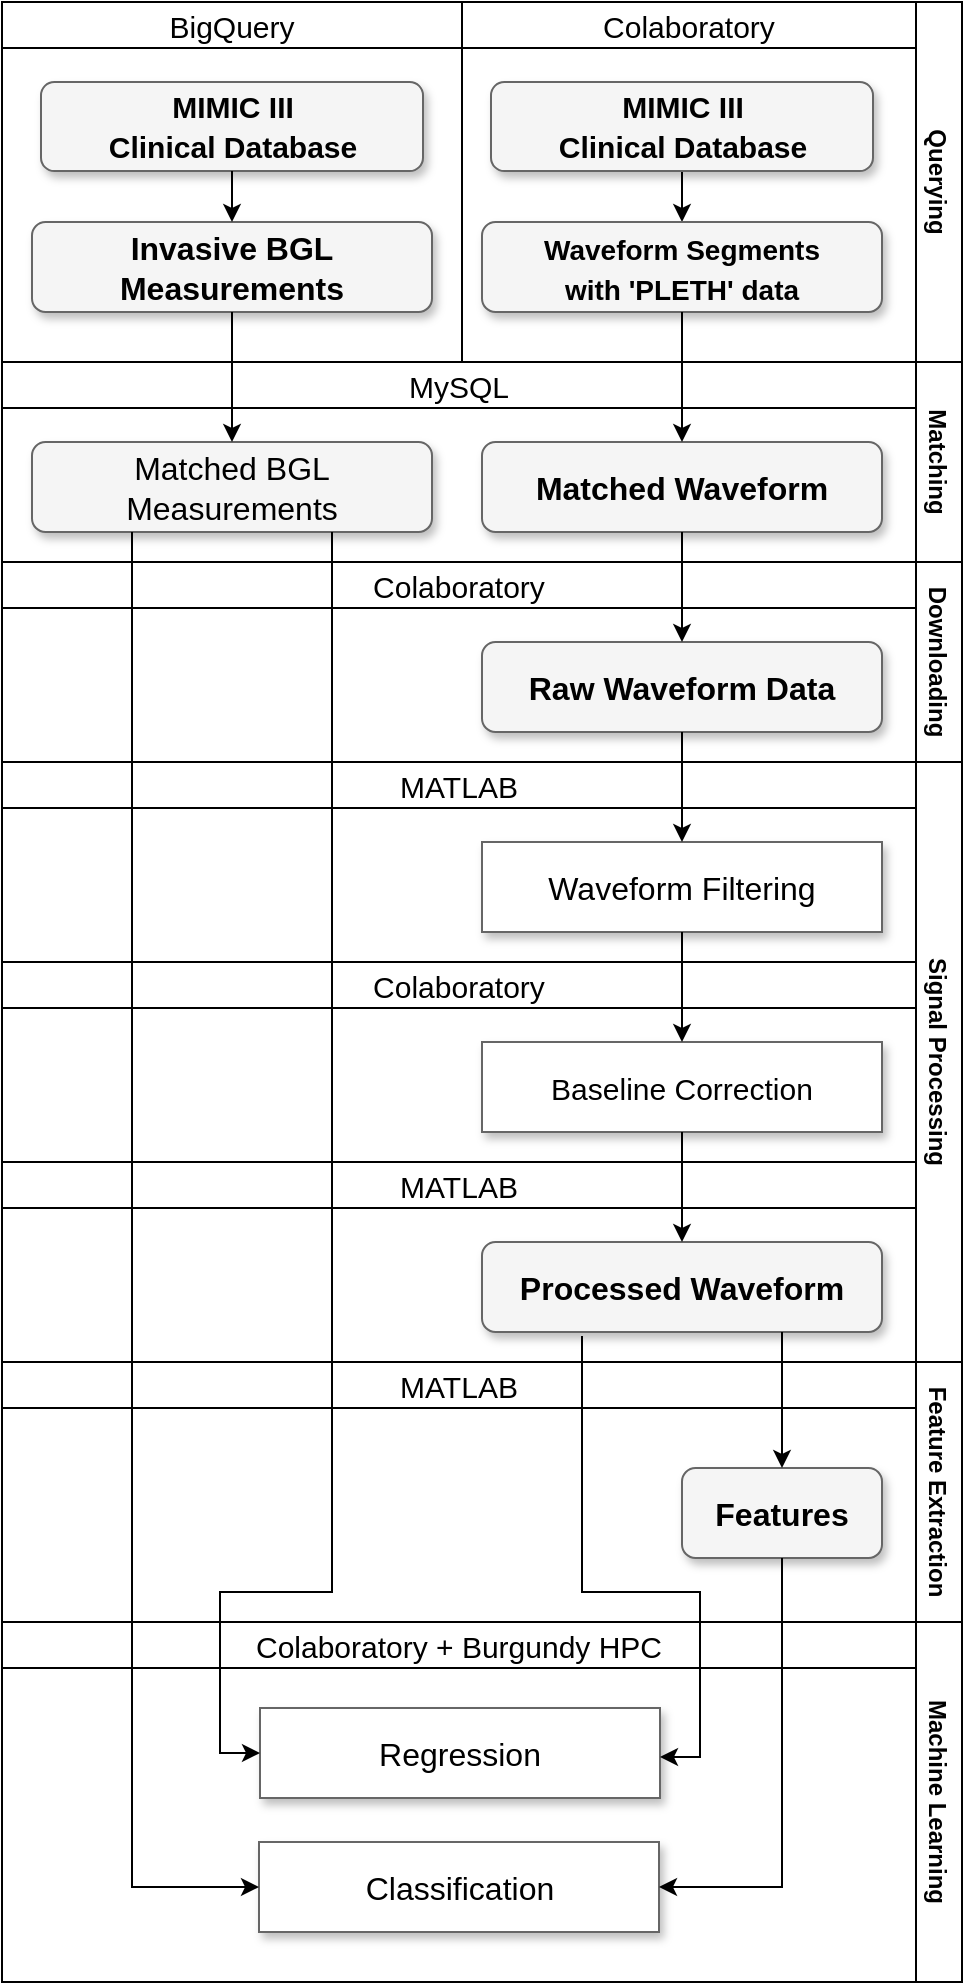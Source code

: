 <mxfile version="18.0.2" type="github">
  <diagram name="Page-1" id="e7e014a7-5840-1c2e-5031-d8a46d1fe8dd">
    <mxGraphModel dx="1422" dy="1620" grid="1" gridSize="10" guides="1" tooltips="1" connect="1" arrows="1" fold="1" page="1" pageScale="1" pageWidth="1169" pageHeight="826" background="none" math="0" shadow="0">
      <root>
        <mxCell id="0" />
        <mxCell id="1" parent="0" />
        <mxCell id="XczygdeK2oJh0JfADrBz-80" value="MySQL" style="swimlane;rounded=0;fontSize=15;fillColor=#FFFFFF;startSize=23;fontStyle=0" vertex="1" parent="1">
          <mxGeometry x="290" y="120" width="457" height="100" as="geometry" />
        </mxCell>
        <mxCell id="XczygdeK2oJh0JfADrBz-41" value="Querying" style="swimlane;horizontal=0;rotation=-180;fontStyle=1" vertex="1" parent="1">
          <mxGeometry x="290" y="-60" width="480" height="180" as="geometry" />
        </mxCell>
        <mxCell id="XczygdeK2oJh0JfADrBz-75" value="Colaboratory" style="swimlane;rounded=0;fontSize=15;fillColor=#FFFFFF;startSize=23;fontStyle=0" vertex="1" parent="XczygdeK2oJh0JfADrBz-41">
          <mxGeometry x="230" width="227" height="180" as="geometry" />
        </mxCell>
        <mxCell id="XczygdeK2oJh0JfADrBz-79" value="" style="edgeStyle=orthogonalEdgeStyle;rounded=0;orthogonalLoop=1;jettySize=auto;html=1;fontSize=15;" edge="1" parent="XczygdeK2oJh0JfADrBz-75" source="XczygdeK2oJh0JfADrBz-77" target="XczygdeK2oJh0JfADrBz-49">
          <mxGeometry relative="1" as="geometry" />
        </mxCell>
        <mxCell id="XczygdeK2oJh0JfADrBz-77" value="&lt;b style=&quot;font-size: 15px;&quot;&gt;&lt;font style=&quot;font-size: 15px;&quot;&gt;MIMIC III&lt;br&gt;Clinical Database&lt;/font&gt;&lt;/b&gt;" style="whiteSpace=wrap;html=1;rounded=1;shadow=1;strokeWidth=1;fontSize=16;align=center;fillColor=#F5F5F5;strokeColor=#666666;" vertex="1" parent="XczygdeK2oJh0JfADrBz-75">
          <mxGeometry x="14.5" y="40" width="191" height="44.5" as="geometry" />
        </mxCell>
        <mxCell id="XczygdeK2oJh0JfADrBz-49" value="&lt;font style=&quot;font-size: 14px;&quot;&gt;Waveform Segments &lt;br&gt;with &#39;PLETH&#39; data&lt;/font&gt;" style="whiteSpace=wrap;html=1;rounded=1;shadow=1;strokeWidth=1;fontSize=16;align=center;fillColor=#F5F5F5;strokeColor=#666666;fontStyle=1" vertex="1" parent="XczygdeK2oJh0JfADrBz-75">
          <mxGeometry x="10" y="110" width="200" height="45" as="geometry" />
        </mxCell>
        <mxCell id="XczygdeK2oJh0JfADrBz-74" value="BigQuery" style="swimlane;rounded=0;fontSize=15;fillColor=#FFFFFF;startSize=23;fontStyle=0" vertex="1" parent="XczygdeK2oJh0JfADrBz-41">
          <mxGeometry width="230" height="180" as="geometry" />
        </mxCell>
        <mxCell id="XczygdeK2oJh0JfADrBz-48" value="&lt;b&gt;&lt;font style=&quot;font-size: 16px;&quot;&gt;Invasive BGL Measurements&lt;/font&gt;&lt;/b&gt;" style="whiteSpace=wrap;html=1;rounded=1;shadow=1;strokeWidth=1;fontSize=16;align=center;fillColor=#F5F5F5;strokeColor=#666666;" vertex="1" parent="XczygdeK2oJh0JfADrBz-74">
          <mxGeometry x="15" y="110" width="200" height="45" as="geometry" />
        </mxCell>
        <mxCell id="XczygdeK2oJh0JfADrBz-42" value="&lt;b style=&quot;font-size: 15px;&quot;&gt;&lt;font style=&quot;font-size: 15px;&quot;&gt;MIMIC III&lt;br&gt;Clinical Database&lt;/font&gt;&lt;/b&gt;" style="whiteSpace=wrap;html=1;rounded=1;shadow=1;strokeWidth=1;fontSize=16;align=center;fillColor=#f5f5f5;strokeColor=#666666;" vertex="1" parent="XczygdeK2oJh0JfADrBz-74">
          <mxGeometry x="19.5" y="40" width="191" height="44.5" as="geometry" />
        </mxCell>
        <mxCell id="XczygdeK2oJh0JfADrBz-76" style="edgeStyle=orthogonalEdgeStyle;rounded=0;orthogonalLoop=1;jettySize=auto;html=1;entryX=0.5;entryY=0;entryDx=0;entryDy=0;fontSize=15;" edge="1" parent="XczygdeK2oJh0JfADrBz-74" source="XczygdeK2oJh0JfADrBz-42" target="XczygdeK2oJh0JfADrBz-48">
          <mxGeometry relative="1" as="geometry" />
        </mxCell>
        <mxCell id="XczygdeK2oJh0JfADrBz-69" value="Signal Processing" style="swimlane;horizontal=0;rotation=-180;startSize=23;fontStyle=1" vertex="1" parent="1">
          <mxGeometry x="290" y="320" width="480" height="300" as="geometry" />
        </mxCell>
        <mxCell id="XczygdeK2oJh0JfADrBz-90" value="MATLAB" style="swimlane;rounded=0;fontSize=15;fillColor=#FFFFFF;fontStyle=0" vertex="1" parent="XczygdeK2oJh0JfADrBz-69">
          <mxGeometry width="457" height="100" as="geometry" />
        </mxCell>
        <mxCell id="XczygdeK2oJh0JfADrBz-91" value="Waveform Filtering" style="whiteSpace=wrap;html=1;rounded=0;shadow=1;strokeWidth=1;fontSize=16;align=center;fillColor=#FFFFFF;strokeColor=#666666;" vertex="1" parent="XczygdeK2oJh0JfADrBz-90">
          <mxGeometry x="240" y="40" width="200" height="45" as="geometry" />
        </mxCell>
        <mxCell id="XczygdeK2oJh0JfADrBz-92" value="Colaboratory" style="swimlane;rounded=0;fontSize=15;fillColor=#FFFFFF;fontStyle=0" vertex="1" parent="XczygdeK2oJh0JfADrBz-69">
          <mxGeometry y="100" width="457" height="100" as="geometry" />
        </mxCell>
        <mxCell id="XczygdeK2oJh0JfADrBz-93" value="&lt;span style=&quot;font-size: 15px;&quot;&gt;Baseline Correction&lt;/span&gt;" style="whiteSpace=wrap;html=1;rounded=0;shadow=1;strokeWidth=1;fontSize=16;align=center;fillColor=#FFFFFF;strokeColor=#666666;" vertex="1" parent="XczygdeK2oJh0JfADrBz-92">
          <mxGeometry x="240" y="40" width="200" height="45" as="geometry" />
        </mxCell>
        <mxCell id="XczygdeK2oJh0JfADrBz-94" value="MATLAB" style="swimlane;rounded=0;fontSize=15;fillColor=#FFFFFF;fontStyle=0" vertex="1" parent="XczygdeK2oJh0JfADrBz-69">
          <mxGeometry y="200" width="457" height="100" as="geometry" />
        </mxCell>
        <mxCell id="XczygdeK2oJh0JfADrBz-71" value="&lt;b&gt;Processed Waveform&lt;/b&gt;" style="whiteSpace=wrap;html=1;rounded=1;shadow=1;strokeWidth=1;fontSize=16;align=center;fillColor=#F5F5F5;strokeColor=#666666;" vertex="1" parent="XczygdeK2oJh0JfADrBz-94">
          <mxGeometry x="240" y="40" width="200" height="45" as="geometry" />
        </mxCell>
        <mxCell id="XczygdeK2oJh0JfADrBz-97" style="edgeStyle=orthogonalEdgeStyle;rounded=0;orthogonalLoop=1;jettySize=auto;html=1;entryX=0.5;entryY=0;entryDx=0;entryDy=0;fontSize=8;" edge="1" parent="XczygdeK2oJh0JfADrBz-69" source="XczygdeK2oJh0JfADrBz-91" target="XczygdeK2oJh0JfADrBz-93">
          <mxGeometry relative="1" as="geometry" />
        </mxCell>
        <mxCell id="XczygdeK2oJh0JfADrBz-98" style="edgeStyle=orthogonalEdgeStyle;rounded=0;orthogonalLoop=1;jettySize=auto;html=1;entryX=0.5;entryY=0;entryDx=0;entryDy=0;fontSize=8;" edge="1" parent="XczygdeK2oJh0JfADrBz-69" source="XczygdeK2oJh0JfADrBz-93" target="XczygdeK2oJh0JfADrBz-71">
          <mxGeometry relative="1" as="geometry" />
        </mxCell>
        <mxCell id="XczygdeK2oJh0JfADrBz-55" value="Matching" style="swimlane;horizontal=0;rotation=-180;startSize=23;fontStyle=1" vertex="1" parent="1">
          <mxGeometry x="290" y="120" width="480" height="100" as="geometry" />
        </mxCell>
        <mxCell id="XczygdeK2oJh0JfADrBz-62" value="Matched Waveform" style="whiteSpace=wrap;html=1;rounded=1;shadow=1;strokeWidth=1;fontSize=16;align=center;fillColor=#F5F5F5;strokeColor=#666666;fontStyle=1" vertex="1" parent="XczygdeK2oJh0JfADrBz-55">
          <mxGeometry x="240" y="40" width="200" height="45" as="geometry" />
        </mxCell>
        <mxCell id="XczygdeK2oJh0JfADrBz-60" value="Matched BGL Measurements" style="whiteSpace=wrap;html=1;rounded=1;shadow=1;strokeWidth=1;fontSize=16;align=center;fillColor=#F5F5F5;strokeColor=#666666;" vertex="1" parent="XczygdeK2oJh0JfADrBz-55">
          <mxGeometry x="15" y="40" width="200" height="45" as="geometry" />
        </mxCell>
        <mxCell id="XczygdeK2oJh0JfADrBz-67" style="edgeStyle=orthogonalEdgeStyle;rounded=0;orthogonalLoop=1;jettySize=auto;html=1;exitX=0.5;exitY=1;exitDx=0;exitDy=0;entryX=0.5;entryY=0;entryDx=0;entryDy=0;fontSize=16;" edge="1" parent="1" source="XczygdeK2oJh0JfADrBz-49" target="XczygdeK2oJh0JfADrBz-62">
          <mxGeometry relative="1" as="geometry" />
        </mxCell>
        <mxCell id="XczygdeK2oJh0JfADrBz-81" style="edgeStyle=orthogonalEdgeStyle;rounded=0;orthogonalLoop=1;jettySize=auto;html=1;exitX=0.5;exitY=1;exitDx=0;exitDy=0;entryX=0.5;entryY=0;entryDx=0;entryDy=0;fontSize=15;" edge="1" parent="1" source="XczygdeK2oJh0JfADrBz-48" target="XczygdeK2oJh0JfADrBz-60">
          <mxGeometry relative="1" as="geometry" />
        </mxCell>
        <mxCell id="XczygdeK2oJh0JfADrBz-82" value="Downloading" style="swimlane;horizontal=0;rotation=-180;startSize=23;fontStyle=1" vertex="1" parent="1">
          <mxGeometry x="290" y="220" width="480" height="100" as="geometry" />
        </mxCell>
        <mxCell id="XczygdeK2oJh0JfADrBz-85" value="Colaboratory" style="swimlane;rounded=0;fontSize=15;fillColor=#FFFFFF;fontStyle=0" vertex="1" parent="XczygdeK2oJh0JfADrBz-82">
          <mxGeometry width="457" height="100" as="geometry" />
        </mxCell>
        <mxCell id="XczygdeK2oJh0JfADrBz-83" value="Raw Waveform Data" style="whiteSpace=wrap;html=1;rounded=1;shadow=1;strokeWidth=1;fontSize=16;align=center;fillColor=#F5F5F5;strokeColor=#666666;fontStyle=1" vertex="1" parent="XczygdeK2oJh0JfADrBz-85">
          <mxGeometry x="240" y="40" width="200" height="45" as="geometry" />
        </mxCell>
        <mxCell id="XczygdeK2oJh0JfADrBz-86" style="edgeStyle=orthogonalEdgeStyle;rounded=0;orthogonalLoop=1;jettySize=auto;html=1;fontSize=15;" edge="1" parent="1" source="XczygdeK2oJh0JfADrBz-62" target="XczygdeK2oJh0JfADrBz-83">
          <mxGeometry relative="1" as="geometry" />
        </mxCell>
        <mxCell id="XczygdeK2oJh0JfADrBz-96" style="edgeStyle=orthogonalEdgeStyle;rounded=0;orthogonalLoop=1;jettySize=auto;html=1;entryX=0.5;entryY=0;entryDx=0;entryDy=0;fontSize=8;" edge="1" parent="1" source="XczygdeK2oJh0JfADrBz-83" target="XczygdeK2oJh0JfADrBz-91">
          <mxGeometry relative="1" as="geometry" />
        </mxCell>
        <mxCell id="XczygdeK2oJh0JfADrBz-108" value="Feature Extraction" style="swimlane;horizontal=0;rounded=0;fontSize=12;fillColor=#FFFFFF;rotation=-180;" vertex="1" parent="1">
          <mxGeometry x="290" y="620" width="480" height="130" as="geometry" />
        </mxCell>
        <mxCell id="XczygdeK2oJh0JfADrBz-109" value="MATLAB" style="swimlane;rounded=0;fontSize=15;fillColor=#FFFFFF;fontStyle=0" vertex="1" parent="XczygdeK2oJh0JfADrBz-108">
          <mxGeometry width="457" height="130" as="geometry" />
        </mxCell>
        <mxCell id="XczygdeK2oJh0JfADrBz-110" value="&lt;b&gt;Features&lt;/b&gt;" style="whiteSpace=wrap;html=1;rounded=1;shadow=1;strokeWidth=1;fontSize=16;align=center;fillColor=#F5F5F5;strokeColor=#666666;" vertex="1" parent="XczygdeK2oJh0JfADrBz-109">
          <mxGeometry x="340" y="53" width="100" height="45" as="geometry" />
        </mxCell>
        <mxCell id="XczygdeK2oJh0JfADrBz-111" style="edgeStyle=orthogonalEdgeStyle;rounded=0;orthogonalLoop=1;jettySize=auto;html=1;fontSize=12;exitX=0.75;exitY=1;exitDx=0;exitDy=0;" edge="1" parent="1" source="XczygdeK2oJh0JfADrBz-71" target="XczygdeK2oJh0JfADrBz-110">
          <mxGeometry relative="1" as="geometry" />
        </mxCell>
        <mxCell id="XczygdeK2oJh0JfADrBz-113" value="Machine Learning" style="swimlane;horizontal=0;rounded=0;fontSize=12;fillColor=#FFFFFF;rotation=-180;" vertex="1" parent="1">
          <mxGeometry x="290" y="750" width="480" height="180" as="geometry" />
        </mxCell>
        <mxCell id="XczygdeK2oJh0JfADrBz-114" value="Colaboratory + Burgundy HPC" style="swimlane;rounded=0;fontSize=15;fillColor=#FFFFFF;fontStyle=0" vertex="1" parent="XczygdeK2oJh0JfADrBz-113">
          <mxGeometry width="457" height="180" as="geometry" />
        </mxCell>
        <mxCell id="XczygdeK2oJh0JfADrBz-116" value="Regression" style="whiteSpace=wrap;html=1;rounded=0;shadow=1;strokeWidth=1;fontSize=16;align=center;fillColor=#FFFFFF;strokeColor=#666666;" vertex="1" parent="XczygdeK2oJh0JfADrBz-114">
          <mxGeometry x="129" y="43" width="200" height="45" as="geometry" />
        </mxCell>
        <mxCell id="XczygdeK2oJh0JfADrBz-117" value="Classification" style="whiteSpace=wrap;html=1;rounded=0;shadow=1;strokeWidth=1;fontSize=16;align=center;fillColor=#FFFFFF;strokeColor=#666666;" vertex="1" parent="XczygdeK2oJh0JfADrBz-114">
          <mxGeometry x="128.5" y="110" width="200" height="45" as="geometry" />
        </mxCell>
        <mxCell id="XczygdeK2oJh0JfADrBz-118" style="edgeStyle=orthogonalEdgeStyle;rounded=0;orthogonalLoop=1;jettySize=auto;html=1;exitX=0.5;exitY=1;exitDx=0;exitDy=0;entryX=1;entryY=0.5;entryDx=0;entryDy=0;fontSize=15;" edge="1" parent="1" source="XczygdeK2oJh0JfADrBz-110" target="XczygdeK2oJh0JfADrBz-117">
          <mxGeometry relative="1" as="geometry" />
        </mxCell>
        <mxCell id="XczygdeK2oJh0JfADrBz-119" style="edgeStyle=orthogonalEdgeStyle;rounded=0;orthogonalLoop=1;jettySize=auto;html=1;exitX=0.25;exitY=1;exitDx=0;exitDy=0;entryX=0;entryY=0.5;entryDx=0;entryDy=0;fontSize=15;" edge="1" parent="1" source="XczygdeK2oJh0JfADrBz-60" target="XczygdeK2oJh0JfADrBz-117">
          <mxGeometry relative="1" as="geometry" />
        </mxCell>
        <mxCell id="XczygdeK2oJh0JfADrBz-120" style="edgeStyle=orthogonalEdgeStyle;rounded=0;orthogonalLoop=1;jettySize=auto;html=1;exitX=0.75;exitY=1;exitDx=0;exitDy=0;entryX=0;entryY=0.5;entryDx=0;entryDy=0;fontSize=15;" edge="1" parent="1" source="XczygdeK2oJh0JfADrBz-60" target="XczygdeK2oJh0JfADrBz-116">
          <mxGeometry relative="1" as="geometry">
            <Array as="points">
              <mxPoint x="455" y="735" />
              <mxPoint x="399" y="735" />
              <mxPoint x="399" y="815" />
            </Array>
          </mxGeometry>
        </mxCell>
        <mxCell id="XczygdeK2oJh0JfADrBz-122" style="edgeStyle=orthogonalEdgeStyle;rounded=0;orthogonalLoop=1;jettySize=auto;html=1;exitX=0.25;exitY=1;exitDx=0;exitDy=0;entryX=1;entryY=0.5;entryDx=0;entryDy=0;fontSize=15;" edge="1" parent="1">
          <mxGeometry relative="1" as="geometry">
            <mxPoint x="580" y="607" as="sourcePoint" />
            <mxPoint x="619.0" y="817.5" as="targetPoint" />
            <Array as="points">
              <mxPoint x="580" y="735" />
              <mxPoint x="639" y="735" />
              <mxPoint x="639" y="818" />
            </Array>
          </mxGeometry>
        </mxCell>
      </root>
    </mxGraphModel>
  </diagram>
</mxfile>
